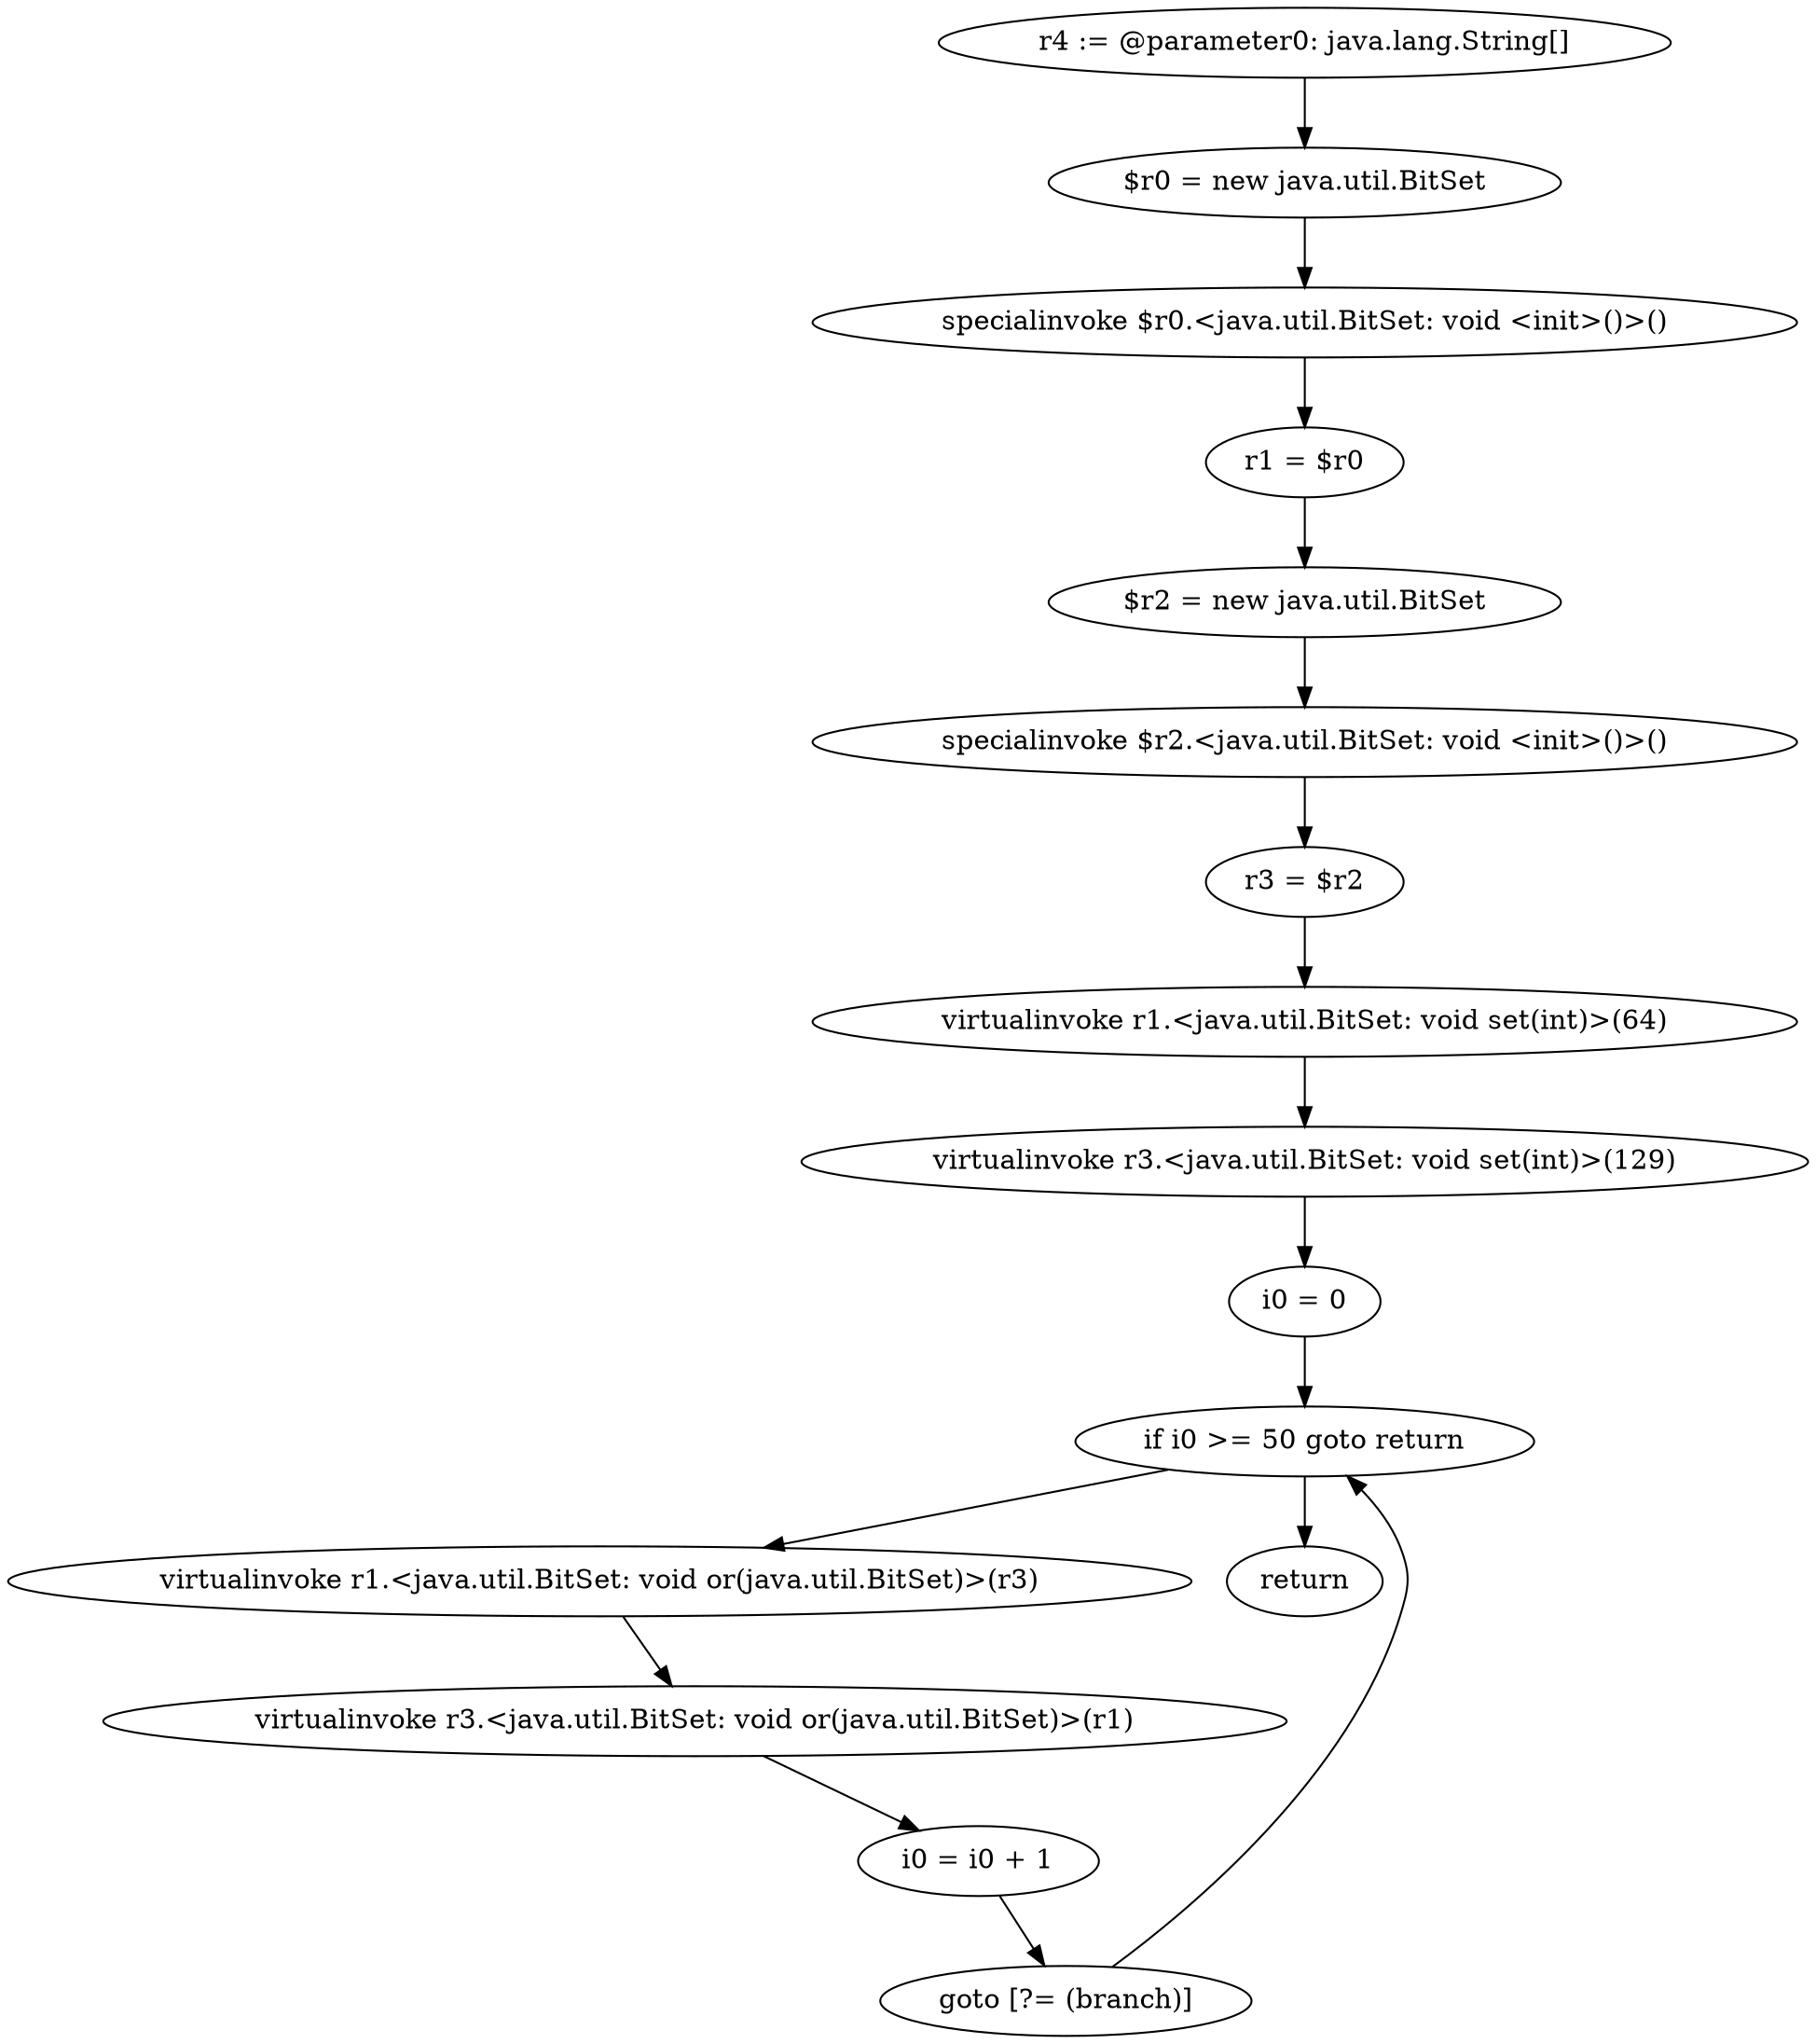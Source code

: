 digraph "unitGraph" {
    "r4 := @parameter0: java.lang.String[]"
    "$r0 = new java.util.BitSet"
    "specialinvoke $r0.<java.util.BitSet: void <init>()>()"
    "r1 = $r0"
    "$r2 = new java.util.BitSet"
    "specialinvoke $r2.<java.util.BitSet: void <init>()>()"
    "r3 = $r2"
    "virtualinvoke r1.<java.util.BitSet: void set(int)>(64)"
    "virtualinvoke r3.<java.util.BitSet: void set(int)>(129)"
    "i0 = 0"
    "if i0 >= 50 goto return"
    "virtualinvoke r1.<java.util.BitSet: void or(java.util.BitSet)>(r3)"
    "virtualinvoke r3.<java.util.BitSet: void or(java.util.BitSet)>(r1)"
    "i0 = i0 + 1"
    "goto [?= (branch)]"
    "return"
    "r4 := @parameter0: java.lang.String[]"->"$r0 = new java.util.BitSet";
    "$r0 = new java.util.BitSet"->"specialinvoke $r0.<java.util.BitSet: void <init>()>()";
    "specialinvoke $r0.<java.util.BitSet: void <init>()>()"->"r1 = $r0";
    "r1 = $r0"->"$r2 = new java.util.BitSet";
    "$r2 = new java.util.BitSet"->"specialinvoke $r2.<java.util.BitSet: void <init>()>()";
    "specialinvoke $r2.<java.util.BitSet: void <init>()>()"->"r3 = $r2";
    "r3 = $r2"->"virtualinvoke r1.<java.util.BitSet: void set(int)>(64)";
    "virtualinvoke r1.<java.util.BitSet: void set(int)>(64)"->"virtualinvoke r3.<java.util.BitSet: void set(int)>(129)";
    "virtualinvoke r3.<java.util.BitSet: void set(int)>(129)"->"i0 = 0";
    "i0 = 0"->"if i0 >= 50 goto return";
    "if i0 >= 50 goto return"->"virtualinvoke r1.<java.util.BitSet: void or(java.util.BitSet)>(r3)";
    "if i0 >= 50 goto return"->"return";
    "virtualinvoke r1.<java.util.BitSet: void or(java.util.BitSet)>(r3)"->"virtualinvoke r3.<java.util.BitSet: void or(java.util.BitSet)>(r1)";
    "virtualinvoke r3.<java.util.BitSet: void or(java.util.BitSet)>(r1)"->"i0 = i0 + 1";
    "i0 = i0 + 1"->"goto [?= (branch)]";
    "goto [?= (branch)]"->"if i0 >= 50 goto return";
}
